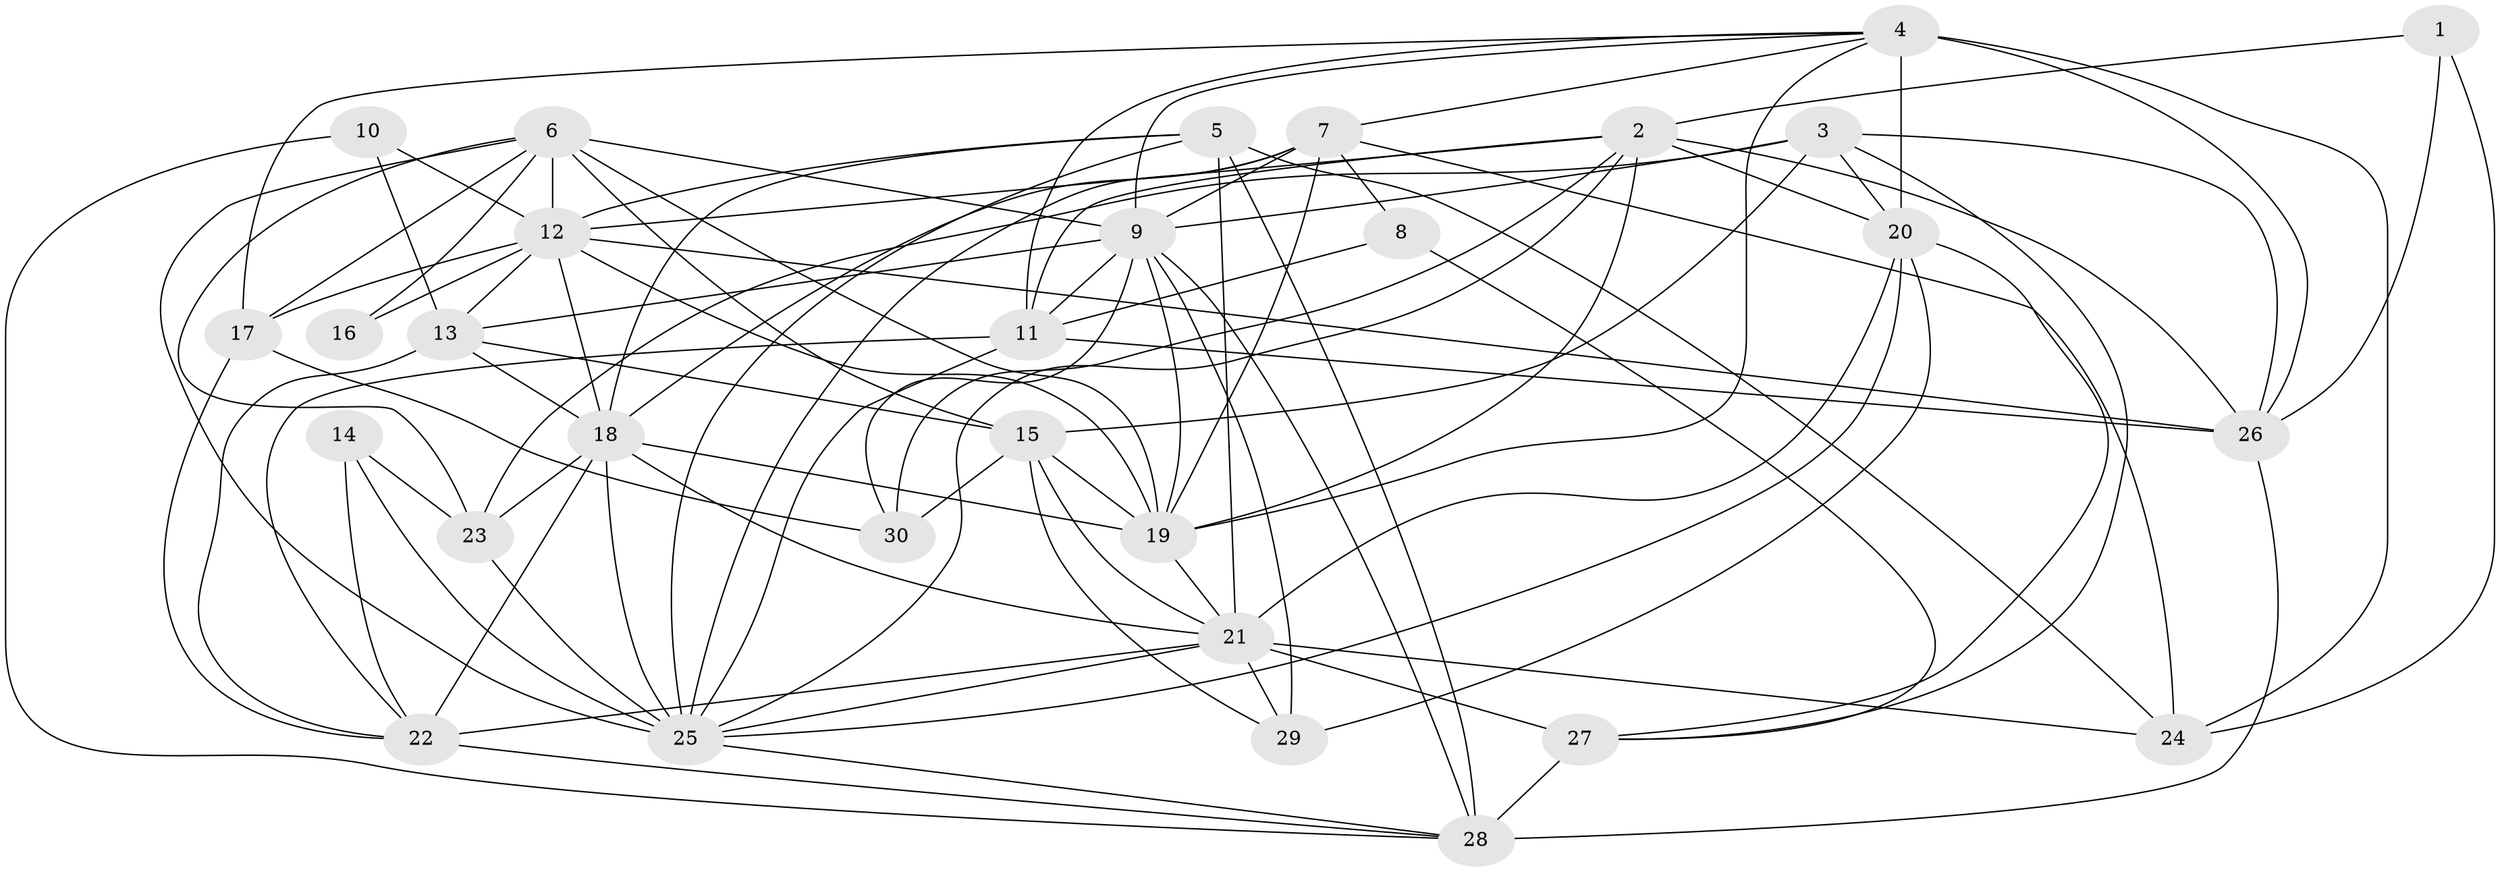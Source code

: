 // original degree distribution, {6: 0.11224489795918367, 5: 0.19387755102040816, 3: 0.25510204081632654, 2: 0.14285714285714285, 4: 0.25510204081632654, 7: 0.04081632653061224}
// Generated by graph-tools (version 1.1) at 2025/37/03/04/25 23:37:02]
// undirected, 30 vertices, 96 edges
graph export_dot {
  node [color=gray90,style=filled];
  1;
  2;
  3;
  4;
  5;
  6;
  7;
  8;
  9;
  10;
  11;
  12;
  13;
  14;
  15;
  16;
  17;
  18;
  19;
  20;
  21;
  22;
  23;
  24;
  25;
  26;
  27;
  28;
  29;
  30;
  1 -- 2 [weight=1.0];
  1 -- 24 [weight=1.0];
  1 -- 26 [weight=1.0];
  2 -- 11 [weight=1.0];
  2 -- 12 [weight=1.0];
  2 -- 19 [weight=1.0];
  2 -- 20 [weight=2.0];
  2 -- 25 [weight=1.0];
  2 -- 26 [weight=1.0];
  2 -- 30 [weight=1.0];
  3 -- 9 [weight=1.0];
  3 -- 15 [weight=2.0];
  3 -- 20 [weight=1.0];
  3 -- 23 [weight=2.0];
  3 -- 26 [weight=1.0];
  3 -- 27 [weight=1.0];
  4 -- 7 [weight=1.0];
  4 -- 9 [weight=1.0];
  4 -- 11 [weight=1.0];
  4 -- 17 [weight=1.0];
  4 -- 19 [weight=2.0];
  4 -- 20 [weight=3.0];
  4 -- 24 [weight=2.0];
  4 -- 26 [weight=2.0];
  5 -- 12 [weight=1.0];
  5 -- 18 [weight=1.0];
  5 -- 21 [weight=1.0];
  5 -- 24 [weight=1.0];
  5 -- 25 [weight=1.0];
  5 -- 28 [weight=1.0];
  6 -- 9 [weight=1.0];
  6 -- 12 [weight=2.0];
  6 -- 15 [weight=2.0];
  6 -- 16 [weight=2.0];
  6 -- 17 [weight=1.0];
  6 -- 19 [weight=1.0];
  6 -- 23 [weight=1.0];
  6 -- 25 [weight=1.0];
  7 -- 8 [weight=1.0];
  7 -- 9 [weight=1.0];
  7 -- 18 [weight=1.0];
  7 -- 19 [weight=2.0];
  7 -- 24 [weight=1.0];
  7 -- 25 [weight=1.0];
  8 -- 11 [weight=1.0];
  8 -- 27 [weight=1.0];
  9 -- 11 [weight=1.0];
  9 -- 13 [weight=1.0];
  9 -- 19 [weight=1.0];
  9 -- 28 [weight=1.0];
  9 -- 29 [weight=1.0];
  9 -- 30 [weight=3.0];
  10 -- 12 [weight=1.0];
  10 -- 13 [weight=1.0];
  10 -- 28 [weight=1.0];
  11 -- 22 [weight=1.0];
  11 -- 25 [weight=1.0];
  11 -- 26 [weight=1.0];
  12 -- 13 [weight=1.0];
  12 -- 16 [weight=1.0];
  12 -- 17 [weight=1.0];
  12 -- 18 [weight=1.0];
  12 -- 19 [weight=3.0];
  12 -- 26 [weight=1.0];
  13 -- 15 [weight=2.0];
  13 -- 18 [weight=1.0];
  13 -- 22 [weight=1.0];
  14 -- 22 [weight=1.0];
  14 -- 23 [weight=2.0];
  14 -- 25 [weight=1.0];
  15 -- 19 [weight=1.0];
  15 -- 21 [weight=1.0];
  15 -- 29 [weight=2.0];
  15 -- 30 [weight=2.0];
  17 -- 22 [weight=1.0];
  17 -- 30 [weight=1.0];
  18 -- 19 [weight=1.0];
  18 -- 21 [weight=1.0];
  18 -- 22 [weight=1.0];
  18 -- 23 [weight=1.0];
  18 -- 25 [weight=2.0];
  19 -- 21 [weight=1.0];
  20 -- 21 [weight=1.0];
  20 -- 25 [weight=1.0];
  20 -- 27 [weight=1.0];
  20 -- 29 [weight=2.0];
  21 -- 22 [weight=1.0];
  21 -- 24 [weight=1.0];
  21 -- 25 [weight=1.0];
  21 -- 27 [weight=2.0];
  21 -- 29 [weight=1.0];
  22 -- 28 [weight=2.0];
  23 -- 25 [weight=1.0];
  25 -- 28 [weight=1.0];
  26 -- 28 [weight=2.0];
  27 -- 28 [weight=2.0];
}
